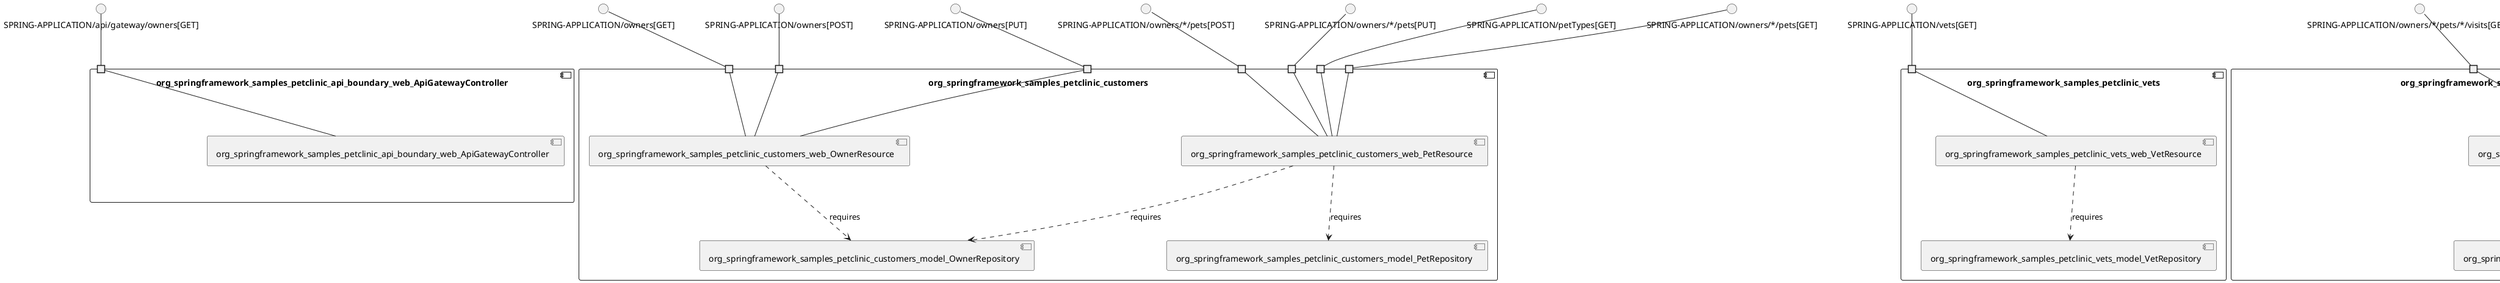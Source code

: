 @startuml
skinparam fixCircleLabelOverlapping true
skinparam componentStyle uml2
component "org_springframework_samples_petclinic_api_boundary_web_ApiGatewayController\n\n\n\n\n\n" {
[org_springframework_samples_petclinic_api_boundary_web_ApiGatewayController]
portin " " as org_springframework_samples_petclinic_api_boundary_web_ApiGatewayController_requires_SPRING_APPLICATION_api_gateway_owners_GET_
"org_springframework_samples_petclinic_api_boundary_web_ApiGatewayController_requires_SPRING_APPLICATION_api_gateway_owners_GET_"--[org_springframework_samples_petclinic_api_boundary_web_ApiGatewayController]
}
interface "SPRING-APPLICATION/api/gateway/owners[GET]" as interface.SPRING_APPLICATION_api_gateway_owners_GET_
interface.SPRING_APPLICATION_api_gateway_owners_GET_--"org_springframework_samples_petclinic_api_boundary_web_ApiGatewayController_requires_SPRING_APPLICATION_api_gateway_owners_GET_"
component "org_springframework_samples_petclinic_customers\n\n\n\n\n\n" {
[org_springframework_samples_petclinic_customers_web_PetResource]
[org_springframework_samples_petclinic_customers_model_OwnerRepository]
[org_springframework_samples_petclinic_customers_model_PetRepository]
[org_springframework_samples_petclinic_customers_web_OwnerResource]
portin " " as org_springframework_samples_petclinic_customers_requires_SPRING_APPLICATION_owners_POST_
portin " " as org_springframework_samples_petclinic_customers_requires_SPRING_APPLICATION_owners_GET_
portin " " as org_springframework_samples_petclinic_customers_requires_SPRING_APPLICATION_petTypes_GET_
portin " " as org_springframework_samples_petclinic_customers_requires_SPRING_APPLICATION_owners_PUT_
portin " " as org_springframework_samples_petclinic_customers_requires_SPRING_APPLICATION_owners_pets_GET_
portin " " as org_springframework_samples_petclinic_customers_requires_SPRING_APPLICATION_owners_pets_POST_
portin " " as org_springframework_samples_petclinic_customers_requires_SPRING_APPLICATION_owners_pets_PUT_
[org_springframework_samples_petclinic_customers_web_OwnerResource]..>[org_springframework_samples_petclinic_customers_model_OwnerRepository] : requires
[org_springframework_samples_petclinic_customers_web_PetResource]..>[org_springframework_samples_petclinic_customers_model_OwnerRepository] : requires
[org_springframework_samples_petclinic_customers_web_PetResource]..>[org_springframework_samples_petclinic_customers_model_PetRepository] : requires
"org_springframework_samples_petclinic_customers_requires_SPRING_APPLICATION_owners_pets_PUT_"--[org_springframework_samples_petclinic_customers_web_PetResource]
"org_springframework_samples_petclinic_customers_requires_SPRING_APPLICATION_owners_POST_"--[org_springframework_samples_petclinic_customers_web_OwnerResource]
"org_springframework_samples_petclinic_customers_requires_SPRING_APPLICATION_owners_PUT_"--[org_springframework_samples_petclinic_customers_web_OwnerResource]
"org_springframework_samples_petclinic_customers_requires_SPRING_APPLICATION_owners_pets_GET_"--[org_springframework_samples_petclinic_customers_web_PetResource]
"org_springframework_samples_petclinic_customers_requires_SPRING_APPLICATION_owners_pets_POST_"--[org_springframework_samples_petclinic_customers_web_PetResource]
"org_springframework_samples_petclinic_customers_requires_SPRING_APPLICATION_petTypes_GET_"--[org_springframework_samples_petclinic_customers_web_PetResource]
"org_springframework_samples_petclinic_customers_requires_SPRING_APPLICATION_owners_GET_"--[org_springframework_samples_petclinic_customers_web_OwnerResource]
}
interface "SPRING-APPLICATION/owners[GET]" as interface.SPRING_APPLICATION_owners_GET_
interface.SPRING_APPLICATION_owners_GET_--"org_springframework_samples_petclinic_customers_requires_SPRING_APPLICATION_owners_GET_"
interface "SPRING-APPLICATION/owners[POST]" as interface.SPRING_APPLICATION_owners_POST_
interface.SPRING_APPLICATION_owners_POST_--"org_springframework_samples_petclinic_customers_requires_SPRING_APPLICATION_owners_POST_"
interface "SPRING-APPLICATION/owners[PUT]" as interface.SPRING_APPLICATION_owners_PUT_
interface.SPRING_APPLICATION_owners_PUT_--"org_springframework_samples_petclinic_customers_requires_SPRING_APPLICATION_owners_PUT_"
interface "SPRING-APPLICATION/owners/*/pets[GET]" as interface.SPRING_APPLICATION_owners_pets_GET_
interface.SPRING_APPLICATION_owners_pets_GET_--"org_springframework_samples_petclinic_customers_requires_SPRING_APPLICATION_owners_pets_GET_"
interface "SPRING-APPLICATION/owners/*/pets[POST]" as interface.SPRING_APPLICATION_owners_pets_POST_
interface.SPRING_APPLICATION_owners_pets_POST_--"org_springframework_samples_petclinic_customers_requires_SPRING_APPLICATION_owners_pets_POST_"
interface "SPRING-APPLICATION/owners/*/pets[PUT]" as interface.SPRING_APPLICATION_owners_pets_PUT_
interface.SPRING_APPLICATION_owners_pets_PUT_--"org_springframework_samples_petclinic_customers_requires_SPRING_APPLICATION_owners_pets_PUT_"
interface "SPRING-APPLICATION/petTypes[GET]" as interface.SPRING_APPLICATION_petTypes_GET_
interface.SPRING_APPLICATION_petTypes_GET_--"org_springframework_samples_petclinic_customers_requires_SPRING_APPLICATION_petTypes_GET_"
component "org_springframework_samples_petclinic_vets\n\n\n\n\n\n" {
[org_springframework_samples_petclinic_vets_model_VetRepository]
[org_springframework_samples_petclinic_vets_web_VetResource]
portin " " as org_springframework_samples_petclinic_vets_requires_SPRING_APPLICATION_vets_GET_
[org_springframework_samples_petclinic_vets_web_VetResource]..>[org_springframework_samples_petclinic_vets_model_VetRepository] : requires
"org_springframework_samples_petclinic_vets_requires_SPRING_APPLICATION_vets_GET_"--[org_springframework_samples_petclinic_vets_web_VetResource]
}
interface "SPRING-APPLICATION/vets[GET]" as interface.SPRING_APPLICATION_vets_GET_
interface.SPRING_APPLICATION_vets_GET_--"org_springframework_samples_petclinic_vets_requires_SPRING_APPLICATION_vets_GET_"
component "org_springframework_samples_petclinic_visits\n\n\n\n\n\n" {
[org_springframework_samples_petclinic_visits_model_VisitRepository]
[org_springframework_samples_petclinic_visits_web_VisitResource]
portin " " as org_springframework_samples_petclinic_visits_requires_SPRING_APPLICATION_pets_visits_GET_
portin " " as org_springframework_samples_petclinic_visits_requires_SPRING_APPLICATION_owners_pets_visits_GET_POST_
[org_springframework_samples_petclinic_visits_web_VisitResource]..>[org_springframework_samples_petclinic_visits_model_VisitRepository] : requires
"org_springframework_samples_petclinic_visits_requires_SPRING_APPLICATION_owners_pets_visits_GET_POST_"--[org_springframework_samples_petclinic_visits_web_VisitResource]
"org_springframework_samples_petclinic_visits_requires_SPRING_APPLICATION_pets_visits_GET_"--[org_springframework_samples_petclinic_visits_web_VisitResource]
}
interface "SPRING-APPLICATION/owners/*/pets/*/visits[GET,POST]" as interface.SPRING_APPLICATION_owners_pets_visits_GET_POST_
interface.SPRING_APPLICATION_owners_pets_visits_GET_POST_--"org_springframework_samples_petclinic_visits_requires_SPRING_APPLICATION_owners_pets_visits_GET_POST_"
interface "SPRING-APPLICATION/pets/visits[GET]" as interface.SPRING_APPLICATION_pets_visits_GET_
interface.SPRING_APPLICATION_pets_visits_GET_--"org_springframework_samples_petclinic_visits_requires_SPRING_APPLICATION_pets_visits_GET_"

@enduml
